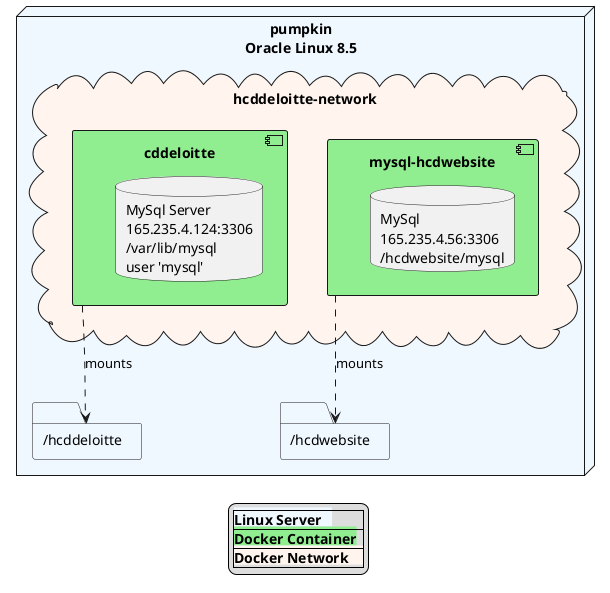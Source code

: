 @startuml "hcddeloitte-network on pumpkin"
'!theme sketchy-outline
hide stereotype


legend
|<back:AliceBlue><b>Linux Server   </b></back>|
|<back:LightGreen><b>Docker Container</b></back>|
|<back:SeaShell><b>Docker Network    </b></back>|
endlegend

'title "HCD DEV/TEST Web/Drupal Deployment" 
   
   node "pumpkin\nOracle Linux 8.5" <<i>> as pumpkin8 #AliceBlue {

    ''''folders'''''

    folder "/hcddeloitte"  as fdel #AliceBlue{ 
    }

    folder "/hcdwebsite"  as fdelweb #AliceBlue{ 
    }

    
    '''''cloud'''''

'[
'  {
'    "Names": "mysql-hcdwebsite",
'    "Image": "mysql/mysql-server",
'    "Ports": "33060-33061/tcp, 165.235.4.124:6306->3306/tcp",
'    "Mounts": "/hcdwebsite/myâ€¦,/hcdwebsite/myâ€¦,/hcdwebsite/myâ€¦",
'    "Networks": "hcdwebsite-network",
'    "Command": "\"/entrypoint.sh mysqâ€¦\""
'  }
' 
'  {
'    "Names": "mysql-hcddeloitte",
'    "Image": "mysql/mysql-server",
'    "Ports": "33060-33061/tcp, 165.235.4.56:7306->3306/tcp",
'    "Mounts": "/hcddeloitte/mâ€¦,/hcddeloitte/mâ€¦,/hcddeloitte/mâ€¦",
'    "Networks": "hcddeloitte-network",
'    "Command": "\"/entrypoint.sh mysqâ€¦\""
'  }
']

    cloud "hcddeloitte-network" #SeaShell {

        component "cddeloitte" as dockdel #LightGreen {
            database "MySql Server\n165.235.4.124:3306\n/var/lib/mysql\nuser 'mysql'" as dbdel  
        }
        dockdel ..> fdel :mounts

        component "mysql-hcdwebsite" as dockdelweb #LightGreen {
            database "MySql\n165.235.4.56:3306\n/hcdwebsite/mysql" as dbdelweb  
        }
        dockdelweb ..> fdelweb :mounts

  }  


@enduml
